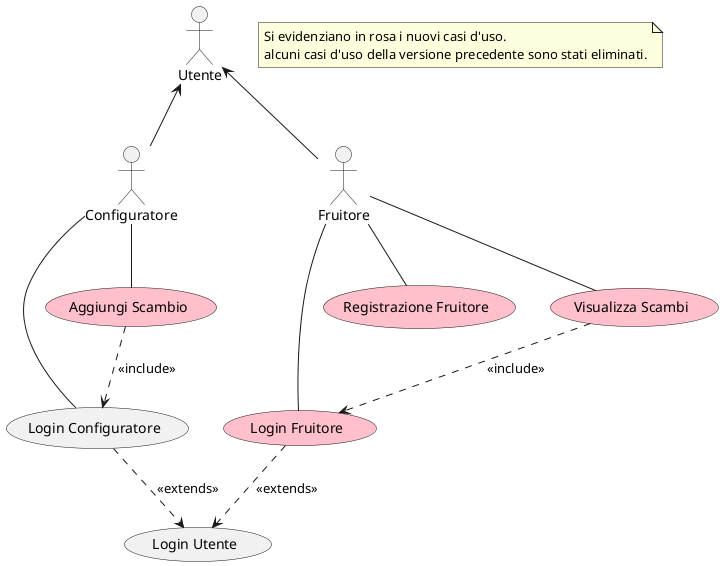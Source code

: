 @startuml use_case

note as n1
    Si evidenziano in rosa i nuovi casi d'uso.
    alcuni casi d'uso della versione precedente sono stati eliminati.
endnote

:Configuratore: as conf
:Utente: as user
':Amministratore: as admin
conf -up-> user

conf -- (Login Configuratore)
'conf -- (Visualizza Gerarchia)
'conf -- (Creazione Gerarchia)
'conf -- (Registrazione Configuratore)

'admin -- (Registrazione Configuratore)

'(Creazione Gerarchia) ..> (Login Configuratore): <<include>>
(Login Configuratore) ..> (Login Utente): <<extends>>

'Versione 2'

:Fruitore: as fruit
fruit -up-> user

(Aggiungi Scambio) #Pink
(Login Fruitore) #Pink
(Registrazione Fruitore) #Pink
(Visualizza Scambi) #Pink

conf --(Aggiungi Scambio)
fruit -- (Visualizza Scambi)
fruit -- (Registrazione Fruitore)
fruit -- (Login Fruitore)

(Login Fruitore) ..> (Login Utente): <<extends>>
(Visualizza Scambi) ..> (Login Fruitore): <<include>>
(Aggiungi Scambio) ..> (Login Configuratore): <<include>>



@enduml